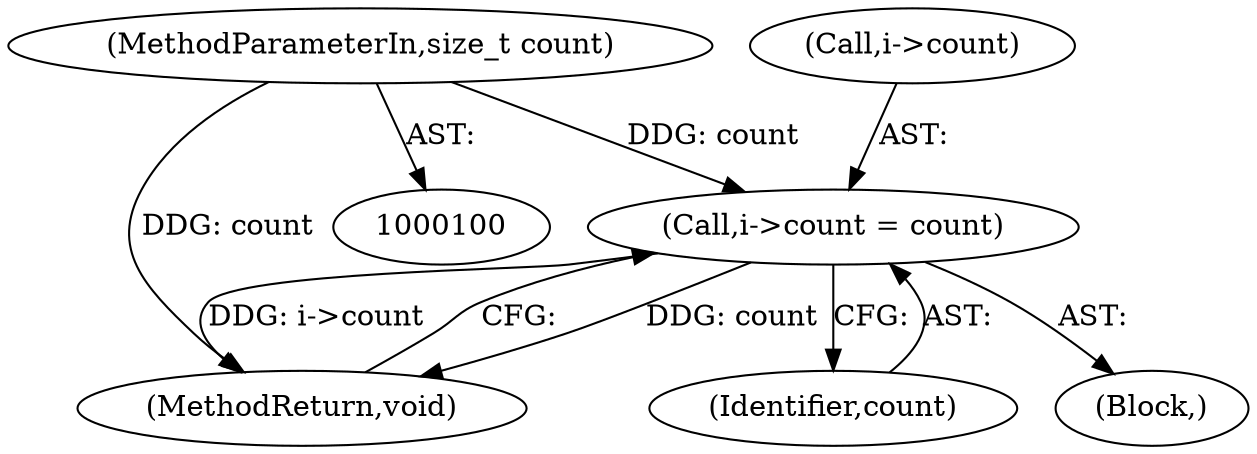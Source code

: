 digraph "0_linux_b9dc6f65bc5e232d1c05fe34b5daadc7e8bbf1fb@pointer" {
"1000150" [label="(Call,i->count = count)"];
"1000104" [label="(MethodParameterIn,size_t count)"];
"1000150" [label="(Call,i->count = count)"];
"1000155" [label="(MethodReturn,void)"];
"1000154" [label="(Identifier,count)"];
"1000104" [label="(MethodParameterIn,size_t count)"];
"1000105" [label="(Block,)"];
"1000151" [label="(Call,i->count)"];
"1000150" -> "1000105"  [label="AST: "];
"1000150" -> "1000154"  [label="CFG: "];
"1000151" -> "1000150"  [label="AST: "];
"1000154" -> "1000150"  [label="AST: "];
"1000155" -> "1000150"  [label="CFG: "];
"1000150" -> "1000155"  [label="DDG: count"];
"1000150" -> "1000155"  [label="DDG: i->count"];
"1000104" -> "1000150"  [label="DDG: count"];
"1000104" -> "1000100"  [label="AST: "];
"1000104" -> "1000155"  [label="DDG: count"];
}
